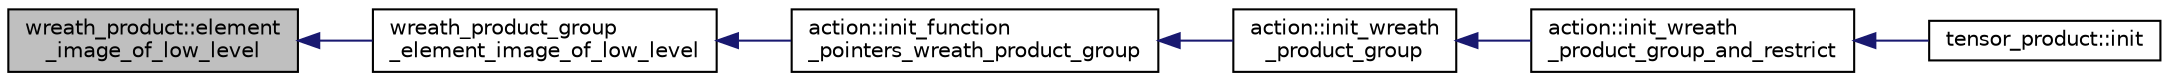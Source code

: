 digraph "wreath_product::element_image_of_low_level"
{
  edge [fontname="Helvetica",fontsize="10",labelfontname="Helvetica",labelfontsize="10"];
  node [fontname="Helvetica",fontsize="10",shape=record];
  rankdir="LR";
  Node93 [label="wreath_product::element\l_image_of_low_level",height=0.2,width=0.4,color="black", fillcolor="grey75", style="filled", fontcolor="black"];
  Node93 -> Node94 [dir="back",color="midnightblue",fontsize="10",style="solid",fontname="Helvetica"];
  Node94 [label="wreath_product_group\l_element_image_of_low_level",height=0.2,width=0.4,color="black", fillcolor="white", style="filled",URL="$da/d12/interface__wreath__product_8_c.html#a59bd3cf43190184647a028aa1413a8a3"];
  Node94 -> Node95 [dir="back",color="midnightblue",fontsize="10",style="solid",fontname="Helvetica"];
  Node95 [label="action::init_function\l_pointers_wreath_product_group",height=0.2,width=0.4,color="black", fillcolor="white", style="filled",URL="$d2/d86/classaction.html#a149d3bdc89556d74a4a20597f0cccdc0"];
  Node95 -> Node96 [dir="back",color="midnightblue",fontsize="10",style="solid",fontname="Helvetica"];
  Node96 [label="action::init_wreath\l_product_group",height=0.2,width=0.4,color="black", fillcolor="white", style="filled",URL="$d2/d86/classaction.html#a29d8425b266eff98677406f084ee3f86"];
  Node96 -> Node97 [dir="back",color="midnightblue",fontsize="10",style="solid",fontname="Helvetica"];
  Node97 [label="action::init_wreath\l_product_group_and_restrict",height=0.2,width=0.4,color="black", fillcolor="white", style="filled",URL="$d2/d86/classaction.html#a5ea78557093c987967e7b8162fabbf72"];
  Node97 -> Node98 [dir="back",color="midnightblue",fontsize="10",style="solid",fontname="Helvetica"];
  Node98 [label="tensor_product::init",height=0.2,width=0.4,color="black", fillcolor="white", style="filled",URL="$dd/d3e/classtensor__product.html#a2a8ac905e80dd9bb7339c9506c3521d3"];
}
